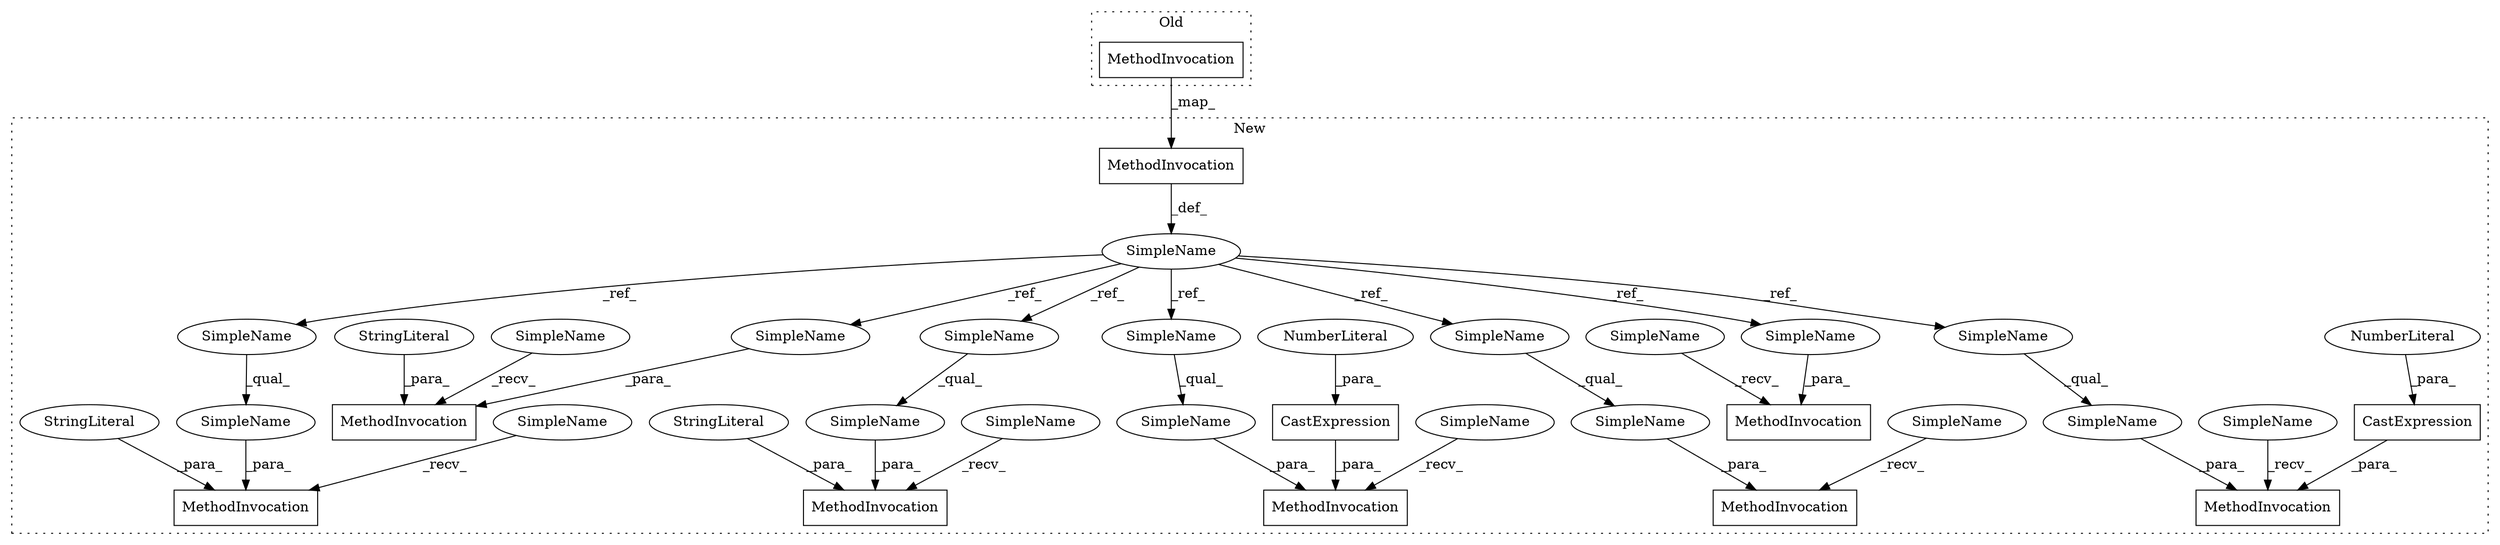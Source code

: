 digraph G {
subgraph cluster0 {
4 [label="MethodInvocation" a="32" s="9020,9049" l="6,1" shape="box"];
label = "Old";
style="dotted";
}
subgraph cluster1 {
1 [label="CastExpression" a="11" s="12494" l="6" shape="box"];
2 [label="CastExpression" a="11" s="12428" l="6" shape="box"];
3 [label="MethodInvocation" a="32" s="12346,12400" l="6,1" shape="box"];
5 [label="MethodInvocation" a="32" s="12169,12191" l="5,38" shape="box"];
6 [label="MethodInvocation" a="32" s="12250,12324" l="6,1" shape="box"];
7 [label="MethodInvocation" a="32" s="12616,12644" l="6,30" shape="box"];
8 [label="MethodInvocation" a="32" s="12075,12134" l="36,1" shape="box"];
9 [label="MethodInvocation" a="32" s="12488,12533" l="6,1" shape="box"];
10 [label="MethodInvocation" a="32" s="12422,12466" l="6,1" shape="box"];
11 [label="MethodInvocation" a="32" s="12555,12594" l="5,1" shape="box"];
12 [label="NumberLiteral" a="34" s="12500" l="4" shape="ellipse"];
13 [label="NumberLiteral" a="34" s="12434" l="6" shape="ellipse"];
14 [label="SimpleName" a="42" s="12506" l="27" shape="ellipse"];
15 [label="SimpleName" a="42" s="12162" l="6" shape="ellipse"];
16 [label="SimpleName" a="42" s="12368" l="17" shape="ellipse"];
17 [label="SimpleName" a="42" s="12442" l="17" shape="ellipse"];
18 [label="SimpleName" a="42" s="12415" l="6" shape="ellipse"];
19 [label="SimpleName" a="42" s="12506" l="17" shape="ellipse"];
20 [label="SimpleName" a="42" s="12295" l="17" shape="ellipse"];
21 [label="SimpleName" a="42" s="12243" l="6" shape="ellipse"];
22 [label="SimpleName" a="42" s="12043" l="17" shape="ellipse"];
23 [label="SimpleName" a="42" s="12560" l="34" shape="ellipse"];
24 [label="SimpleName" a="42" s="12609" l="6" shape="ellipse"];
25 [label="SimpleName" a="42" s="12368" l="32" shape="ellipse"];
26 [label="SimpleName" a="42" s="12295" l="29" shape="ellipse"];
27 [label="SimpleName" a="42" s="12627" l="17" shape="ellipse"];
28 [label="SimpleName" a="42" s="12481" l="6" shape="ellipse"];
29 [label="SimpleName" a="42" s="12339" l="6" shape="ellipse"];
30 [label="SimpleName" a="42" s="12548" l="6" shape="ellipse"];
31 [label="SimpleName" a="42" s="12174" l="17" shape="ellipse"];
32 [label="SimpleName" a="42" s="12560" l="17" shape="ellipse"];
33 [label="SimpleName" a="42" s="12442" l="24" shape="ellipse"];
34 [label="StringLiteral" a="45" s="12622" l="3" shape="ellipse"];
35 [label="StringLiteral" a="45" s="12256" l="37" shape="ellipse"];
36 [label="StringLiteral" a="45" s="12352" l="14" shape="ellipse"];
label = "New";
style="dotted";
}
1 -> 9 [label="_para_"];
2 -> 10 [label="_para_"];
4 -> 8 [label="_map_"];
8 -> 22 [label="_def_"];
12 -> 1 [label="_para_"];
13 -> 2 [label="_para_"];
14 -> 9 [label="_para_"];
15 -> 5 [label="_recv_"];
16 -> 25 [label="_qual_"];
17 -> 33 [label="_qual_"];
18 -> 10 [label="_recv_"];
19 -> 14 [label="_qual_"];
20 -> 26 [label="_qual_"];
21 -> 6 [label="_recv_"];
22 -> 16 [label="_ref_"];
22 -> 32 [label="_ref_"];
22 -> 31 [label="_ref_"];
22 -> 19 [label="_ref_"];
22 -> 20 [label="_ref_"];
22 -> 17 [label="_ref_"];
22 -> 27 [label="_ref_"];
23 -> 11 [label="_para_"];
24 -> 7 [label="_recv_"];
25 -> 3 [label="_para_"];
26 -> 6 [label="_para_"];
27 -> 7 [label="_para_"];
28 -> 9 [label="_recv_"];
29 -> 3 [label="_recv_"];
30 -> 11 [label="_recv_"];
31 -> 5 [label="_para_"];
32 -> 23 [label="_qual_"];
33 -> 10 [label="_para_"];
34 -> 7 [label="_para_"];
35 -> 6 [label="_para_"];
36 -> 3 [label="_para_"];
}